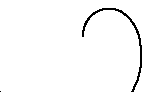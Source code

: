 
defaultfont:="ptmr8r";
warningcheck:=0;
beginfig(1)
 draw (0,0)..(50,20)..(40,30)..(30,20)
endfig;
end;
